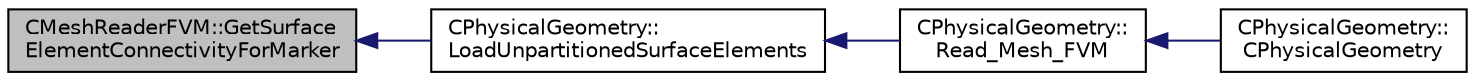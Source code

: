 digraph "CMeshReaderFVM::GetSurfaceElementConnectivityForMarker"
{
  edge [fontname="Helvetica",fontsize="10",labelfontname="Helvetica",labelfontsize="10"];
  node [fontname="Helvetica",fontsize="10",shape=record];
  rankdir="LR";
  Node52 [label="CMeshReaderFVM::GetSurface\lElementConnectivityForMarker",height=0.2,width=0.4,color="black", fillcolor="grey75", style="filled", fontcolor="black"];
  Node52 -> Node53 [dir="back",color="midnightblue",fontsize="10",style="solid",fontname="Helvetica"];
  Node53 [label="CPhysicalGeometry::\lLoadUnpartitionedSurfaceElements",height=0.2,width=0.4,color="black", fillcolor="white", style="filled",URL="$class_c_physical_geometry.html#a23692062ec01893ef6b5ae53fcbbf022",tooltip="Loads the boundary elements (markers) from the mesh reader object into the primal element data struct..."];
  Node53 -> Node54 [dir="back",color="midnightblue",fontsize="10",style="solid",fontname="Helvetica"];
  Node54 [label="CPhysicalGeometry::\lRead_Mesh_FVM",height=0.2,width=0.4,color="black", fillcolor="white", style="filled",URL="$class_c_physical_geometry.html#ad4096218a43c6a5ec4c56576c0c30e5b",tooltip="Reads the geometry of the grid and adjust the boundary conditions with the configuration file in para..."];
  Node54 -> Node55 [dir="back",color="midnightblue",fontsize="10",style="solid",fontname="Helvetica"];
  Node55 [label="CPhysicalGeometry::\lCPhysicalGeometry",height=0.2,width=0.4,color="black", fillcolor="white", style="filled",URL="$class_c_physical_geometry.html#a075a737b341a64de5463ddd41096692e",tooltip="Reads the geometry of the grid and adjust the boundary conditions with the configuration file..."];
}
